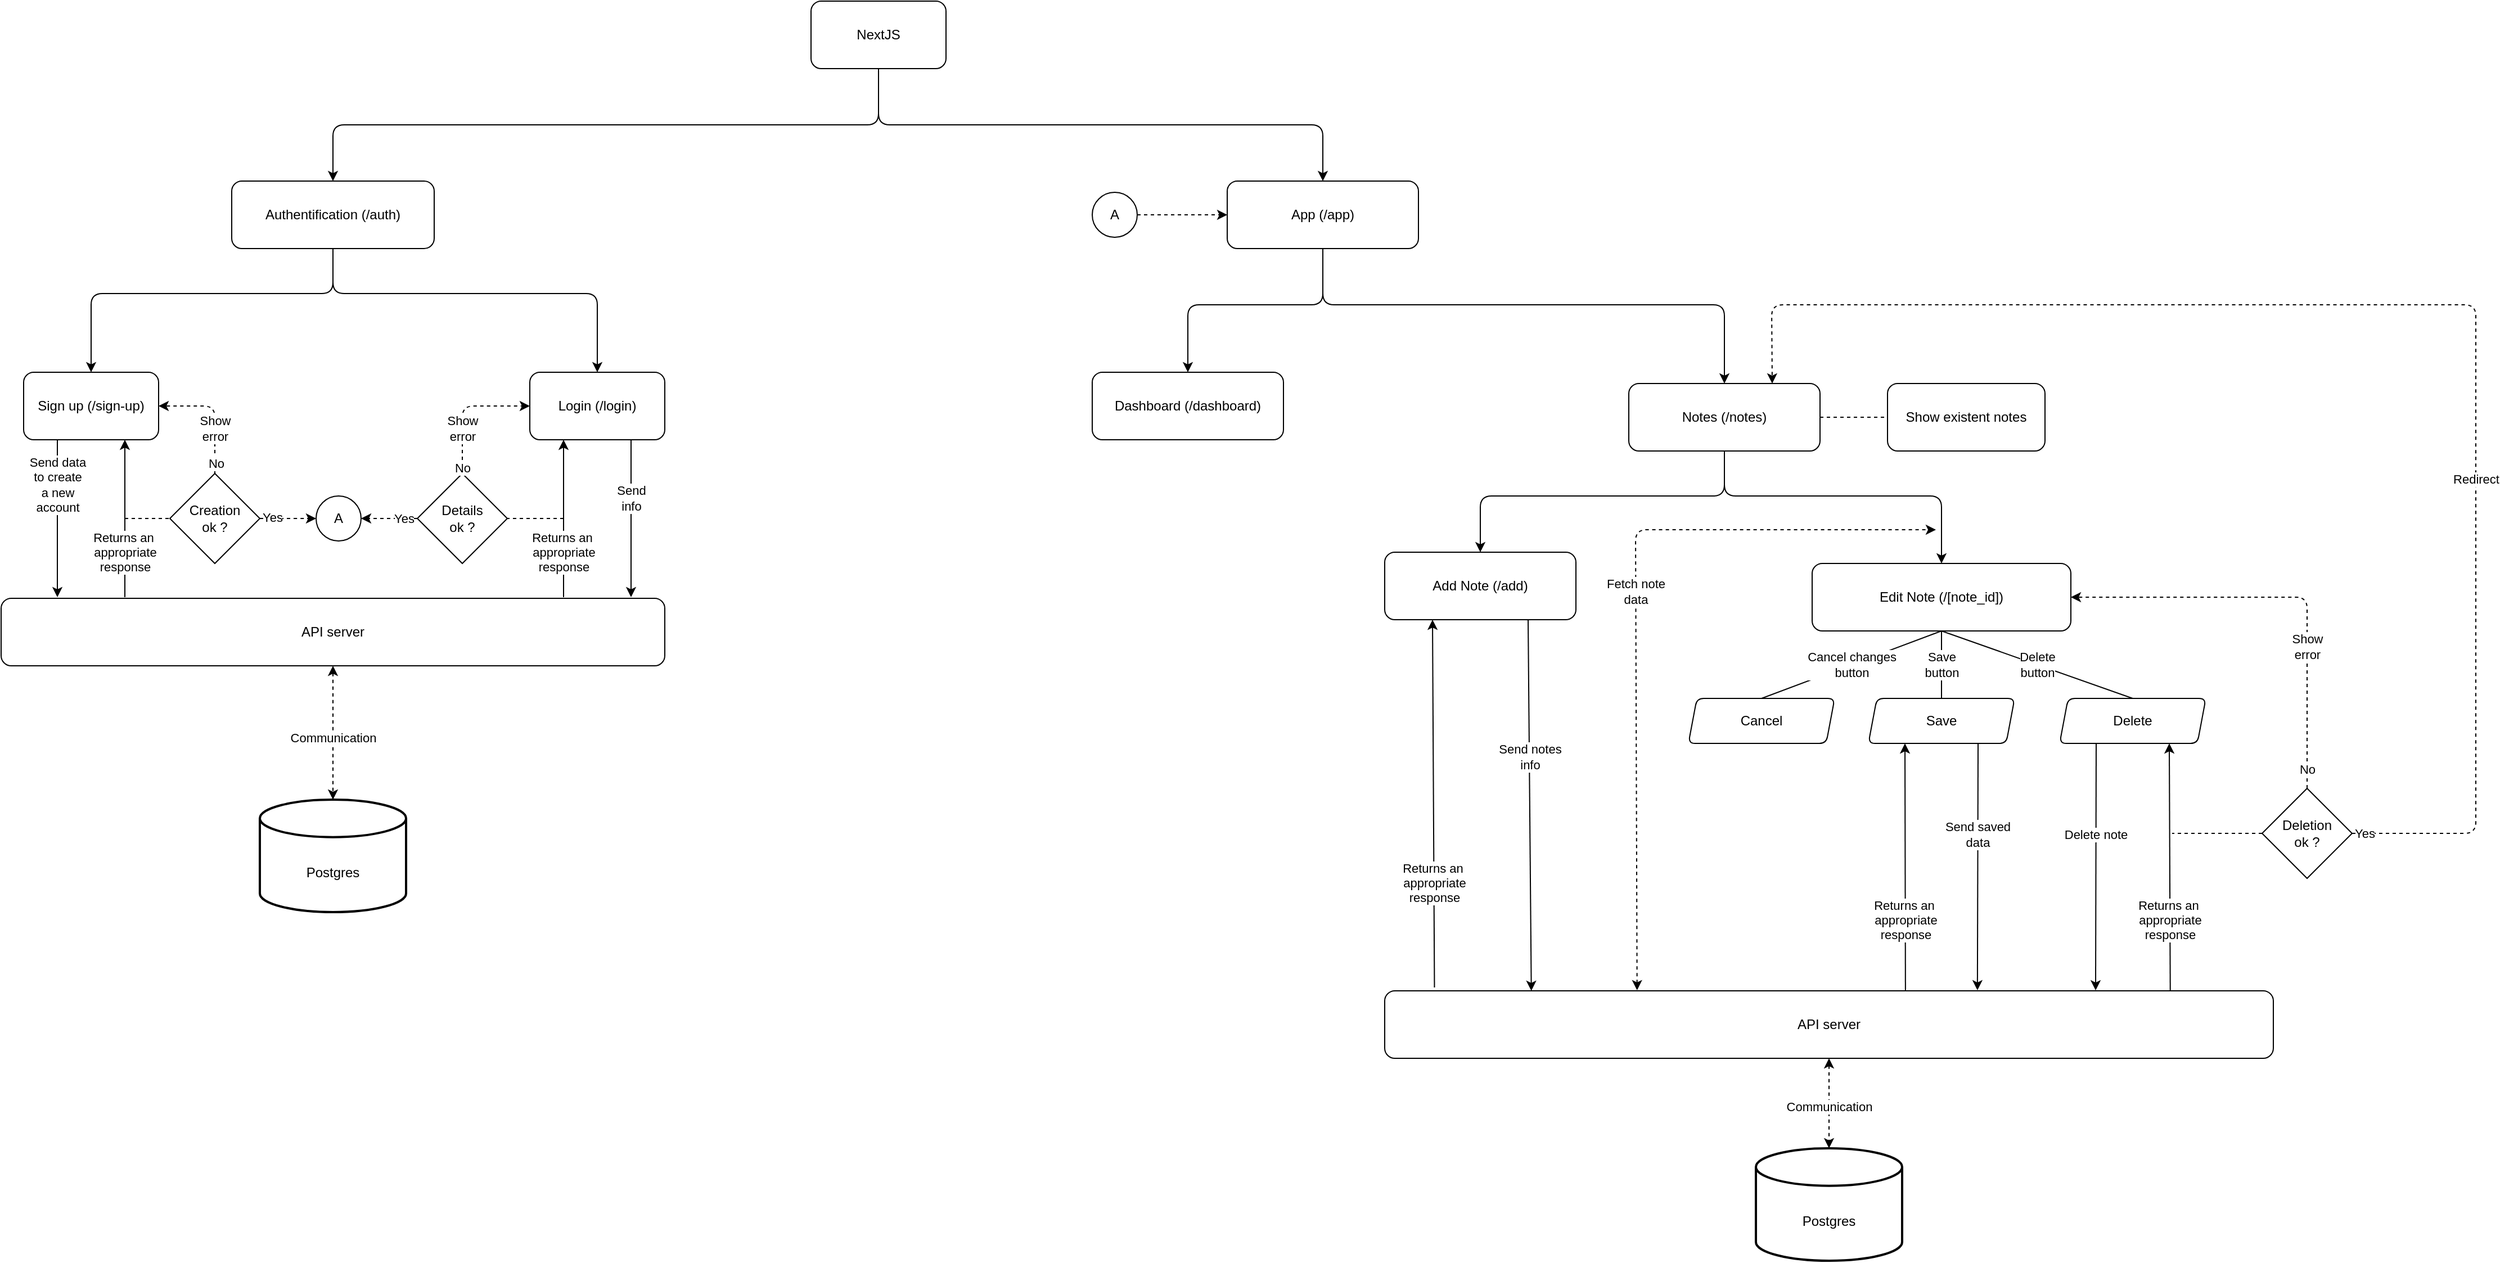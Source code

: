 <mxfile>
    <diagram id="CcwW-bjM7ERYOia1DYnk" name="Page-1">
        <mxGraphModel dx="2637" dy="1220" grid="1" gridSize="10" guides="1" tooltips="1" connect="1" arrows="1" fold="1" page="1" pageScale="1" pageWidth="850" pageHeight="1100" math="0" shadow="0">
            <root>
                <mxCell id="0"/>
                <mxCell id="1" parent="0"/>
                <mxCell id="15" style="edgeStyle=none;html=1;exitX=0.5;exitY=1;exitDx=0;exitDy=0;entryX=0.5;entryY=0;entryDx=0;entryDy=0;endArrow=classic;endFill=1;" parent="1" source="3" target="5" edge="1">
                    <mxGeometry relative="1" as="geometry">
                        <Array as="points">
                            <mxPoint x="305" y="320"/>
                            <mxPoint x="540" y="320"/>
                        </Array>
                    </mxGeometry>
                </mxCell>
                <mxCell id="3" value="Authentification (/auth)" style="rounded=1;whiteSpace=wrap;html=1;" parent="1" vertex="1">
                    <mxGeometry x="215" y="220" width="180" height="60" as="geometry"/>
                </mxCell>
                <mxCell id="4" value="Sign up (/sign-up)" style="rounded=1;whiteSpace=wrap;html=1;" parent="1" vertex="1">
                    <mxGeometry x="30" y="390" width="120" height="60" as="geometry"/>
                </mxCell>
                <mxCell id="5" value="Login (/login)" style="rounded=1;whiteSpace=wrap;html=1;" parent="1" vertex="1">
                    <mxGeometry x="480" y="390" width="120" height="60" as="geometry"/>
                </mxCell>
                <mxCell id="6" value="" style="endArrow=classic;html=1;exitX=0.5;exitY=1;exitDx=0;exitDy=0;entryX=0.5;entryY=0;entryDx=0;entryDy=0;endFill=1;" parent="1" source="3" target="4" edge="1">
                    <mxGeometry width="50" height="50" relative="1" as="geometry">
                        <mxPoint x="400" y="490" as="sourcePoint"/>
                        <mxPoint x="450" y="440" as="targetPoint"/>
                        <Array as="points">
                            <mxPoint x="305" y="320"/>
                            <mxPoint x="90" y="320"/>
                        </Array>
                    </mxGeometry>
                </mxCell>
                <mxCell id="7" value="API server" style="rounded=1;whiteSpace=wrap;html=1;" parent="1" vertex="1">
                    <mxGeometry x="10" y="591" width="590" height="60" as="geometry"/>
                </mxCell>
                <mxCell id="8" value="Send data&lt;br&gt;to create&lt;br&gt;a new&lt;br&gt;account" style="endArrow=classic;html=1;exitX=0.25;exitY=1;exitDx=0;exitDy=0;" parent="1" source="4" edge="1">
                    <mxGeometry x="-0.429" width="50" height="50" relative="1" as="geometry">
                        <mxPoint x="70" y="720" as="sourcePoint"/>
                        <mxPoint x="60" y="590" as="targetPoint"/>
                        <mxPoint as="offset"/>
                    </mxGeometry>
                </mxCell>
                <mxCell id="9" value="Returns an&amp;nbsp;&lt;br&gt;appropriate&lt;br&gt;response" style="endArrow=classic;html=1;entryX=0.75;entryY=1;entryDx=0;entryDy=0;" parent="1" target="4" edge="1">
                    <mxGeometry x="-0.429" width="50" height="50" relative="1" as="geometry">
                        <mxPoint x="120" y="590" as="sourcePoint"/>
                        <mxPoint x="460" y="610" as="targetPoint"/>
                        <mxPoint as="offset"/>
                    </mxGeometry>
                </mxCell>
                <mxCell id="13" value="Send&lt;br&gt;info" style="endArrow=classic;html=1;exitX=0.75;exitY=1;exitDx=0;exitDy=0;" parent="1" source="5" edge="1">
                    <mxGeometry x="-0.259" width="50" height="50" relative="1" as="geometry">
                        <mxPoint x="600" y="560" as="sourcePoint"/>
                        <mxPoint x="570" y="590" as="targetPoint"/>
                        <mxPoint as="offset"/>
                    </mxGeometry>
                </mxCell>
                <mxCell id="14" value="Communication" style="endArrow=classic;html=1;exitX=0.5;exitY=1;exitDx=0;exitDy=0;entryX=0.5;entryY=0;entryDx=0;entryDy=0;entryPerimeter=0;startArrow=classic;startFill=1;dashed=1;" parent="1" source="7" target="33" edge="1">
                    <mxGeometry x="0.073" width="50" height="50" relative="1" as="geometry">
                        <mxPoint x="552" y="654" as="sourcePoint"/>
                        <mxPoint x="400" y="761" as="targetPoint"/>
                        <Array as="points"/>
                        <mxPoint as="offset"/>
                    </mxGeometry>
                </mxCell>
                <mxCell id="17" value="Returns an&amp;nbsp;&lt;br&gt;appropriate&lt;br&gt;response" style="endArrow=classic;html=1;entryX=0.25;entryY=1;entryDx=0;entryDy=0;" parent="1" target="5" edge="1">
                    <mxGeometry x="-0.429" width="50" height="50" relative="1" as="geometry">
                        <mxPoint x="510" y="590" as="sourcePoint"/>
                        <mxPoint x="540" y="510" as="targetPoint"/>
                        <mxPoint as="offset"/>
                    </mxGeometry>
                </mxCell>
                <mxCell id="18" value="Details&lt;br&gt;ok ?" style="rhombus;whiteSpace=wrap;html=1;" parent="1" vertex="1">
                    <mxGeometry x="380" y="480" width="80" height="80" as="geometry"/>
                </mxCell>
                <mxCell id="19" value="" style="endArrow=none;dashed=1;html=1;entryX=1;entryY=0.5;entryDx=0;entryDy=0;" parent="1" target="18" edge="1">
                    <mxGeometry width="50" height="50" relative="1" as="geometry">
                        <mxPoint x="510" y="520" as="sourcePoint"/>
                        <mxPoint x="730" y="490" as="targetPoint"/>
                    </mxGeometry>
                </mxCell>
                <mxCell id="20" value="Show&lt;br&gt;error" style="endArrow=classic;html=1;exitX=0.5;exitY=0;exitDx=0;exitDy=0;entryX=0;entryY=0.5;entryDx=0;entryDy=0;dashed=1;" parent="1" source="18" target="5" edge="1">
                    <mxGeometry x="-0.333" width="50" height="50" relative="1" as="geometry">
                        <mxPoint x="720" y="380" as="sourcePoint"/>
                        <mxPoint x="570" y="390" as="targetPoint"/>
                        <Array as="points">
                            <mxPoint x="420" y="420"/>
                        </Array>
                        <mxPoint as="offset"/>
                    </mxGeometry>
                </mxCell>
                <mxCell id="24" value="No" style="edgeLabel;html=1;align=center;verticalAlign=middle;resizable=0;points=[];" parent="20" vertex="1" connectable="0">
                    <mxGeometry x="-0.907" relative="1" as="geometry">
                        <mxPoint as="offset"/>
                    </mxGeometry>
                </mxCell>
                <mxCell id="25" value="Dashboard (/dashboard)" style="rounded=1;whiteSpace=wrap;html=1;" parent="1" vertex="1">
                    <mxGeometry x="980" y="390" width="170" height="60" as="geometry"/>
                </mxCell>
                <mxCell id="28" value="App (/app)" style="rounded=1;whiteSpace=wrap;html=1;" parent="1" vertex="1">
                    <mxGeometry x="1100" y="220" width="170" height="60" as="geometry"/>
                </mxCell>
                <mxCell id="30" value="NextJS" style="rounded=1;whiteSpace=wrap;html=1;" parent="1" vertex="1">
                    <mxGeometry x="730" y="60" width="120" height="60" as="geometry"/>
                </mxCell>
                <mxCell id="31" value="" style="endArrow=none;html=1;exitX=0.5;exitY=0;exitDx=0;exitDy=0;entryX=0.5;entryY=1;entryDx=0;entryDy=0;endFill=0;startArrow=classic;startFill=1;" parent="1" source="3" target="30" edge="1">
                    <mxGeometry width="50" height="50" relative="1" as="geometry">
                        <mxPoint x="830" y="240" as="sourcePoint"/>
                        <mxPoint x="880" y="190" as="targetPoint"/>
                        <Array as="points">
                            <mxPoint x="305" y="170"/>
                            <mxPoint x="790" y="170"/>
                        </Array>
                    </mxGeometry>
                </mxCell>
                <mxCell id="32" value="" style="endArrow=classic;html=1;exitX=0.5;exitY=1;exitDx=0;exitDy=0;entryX=0.5;entryY=0;entryDx=0;entryDy=0;endFill=1;" parent="1" source="30" target="28" edge="1">
                    <mxGeometry width="50" height="50" relative="1" as="geometry">
                        <mxPoint x="950" y="240" as="sourcePoint"/>
                        <mxPoint x="1000" y="190" as="targetPoint"/>
                        <Array as="points">
                            <mxPoint x="790" y="170"/>
                            <mxPoint x="1185" y="170"/>
                        </Array>
                    </mxGeometry>
                </mxCell>
                <mxCell id="33" value="&lt;br&gt;&lt;br&gt;Postgres" style="strokeWidth=2;html=1;shape=mxgraph.flowchart.database;whiteSpace=wrap;" parent="1" vertex="1">
                    <mxGeometry x="240" y="770" width="130" height="100" as="geometry"/>
                </mxCell>
                <mxCell id="34" value="Creation&lt;br&gt;ok ?" style="rhombus;whiteSpace=wrap;html=1;" parent="1" vertex="1">
                    <mxGeometry x="160" y="480" width="80" height="80" as="geometry"/>
                </mxCell>
                <mxCell id="35" value="" style="endArrow=none;dashed=1;html=1;entryX=0;entryY=0.5;entryDx=0;entryDy=0;" parent="1" target="34" edge="1">
                    <mxGeometry width="50" height="50" relative="1" as="geometry">
                        <mxPoint x="120" y="520" as="sourcePoint"/>
                        <mxPoint x="690.0" y="430" as="targetPoint"/>
                    </mxGeometry>
                </mxCell>
                <mxCell id="36" value="Show&lt;br&gt;error" style="endArrow=classic;html=1;entryX=1;entryY=0.5;entryDx=0;entryDy=0;dashed=1;exitX=0.5;exitY=0;exitDx=0;exitDy=0;" parent="1" source="34" target="4" edge="1">
                    <mxGeometry x="-0.273" width="50" height="50" relative="1" as="geometry">
                        <mxPoint x="320" y="480" as="sourcePoint"/>
                        <mxPoint x="239" y="420" as="targetPoint"/>
                        <Array as="points">
                            <mxPoint x="200" y="450"/>
                            <mxPoint x="200" y="420"/>
                        </Array>
                        <mxPoint as="offset"/>
                    </mxGeometry>
                </mxCell>
                <mxCell id="37" value="No" style="edgeLabel;html=1;align=center;verticalAlign=middle;resizable=0;points=[];" parent="36" vertex="1" connectable="0">
                    <mxGeometry x="-0.907" relative="1" as="geometry">
                        <mxPoint x="1" y="-4" as="offset"/>
                    </mxGeometry>
                </mxCell>
                <mxCell id="38" value="" style="endArrow=classic;html=1;exitX=0.5;exitY=1;exitDx=0;exitDy=0;entryX=0.5;entryY=0;entryDx=0;entryDy=0;endFill=1;" edge="1" parent="1" source="28" target="25">
                    <mxGeometry width="50" height="50" relative="1" as="geometry">
                        <mxPoint x="800" y="130" as="sourcePoint"/>
                        <mxPoint x="1195" y="230" as="targetPoint"/>
                        <Array as="points">
                            <mxPoint x="1185" y="330"/>
                            <mxPoint x="1065" y="330"/>
                        </Array>
                    </mxGeometry>
                </mxCell>
                <mxCell id="39" value="Notes (/notes)" style="rounded=1;whiteSpace=wrap;html=1;" vertex="1" parent="1">
                    <mxGeometry x="1457" y="400" width="170" height="60" as="geometry"/>
                </mxCell>
                <mxCell id="40" value="" style="endArrow=classic;html=1;exitX=0.5;exitY=1;exitDx=0;exitDy=0;entryX=0.5;entryY=0;entryDx=0;entryDy=0;endFill=1;" edge="1" parent="1" source="28" target="39">
                    <mxGeometry width="50" height="50" relative="1" as="geometry">
                        <mxPoint x="1195" y="290" as="sourcePoint"/>
                        <mxPoint x="1075" y="400" as="targetPoint"/>
                        <Array as="points">
                            <mxPoint x="1185" y="330"/>
                            <mxPoint x="1325" y="330"/>
                            <mxPoint x="1542" y="330"/>
                        </Array>
                    </mxGeometry>
                </mxCell>
                <mxCell id="41" value="A" style="ellipse;whiteSpace=wrap;html=1;aspect=fixed;" vertex="1" parent="1">
                    <mxGeometry x="290" y="500" width="40" height="40" as="geometry"/>
                </mxCell>
                <mxCell id="42" value="" style="endArrow=classic;html=1;entryX=0;entryY=0.5;entryDx=0;entryDy=0;dashed=1;exitX=1;exitY=0.5;exitDx=0;exitDy=0;" edge="1" parent="1" source="34" target="41">
                    <mxGeometry x="-0.455" width="50" height="50" relative="1" as="geometry">
                        <mxPoint x="210" y="490" as="sourcePoint"/>
                        <mxPoint x="160" y="430" as="targetPoint"/>
                        <Array as="points">
                            <mxPoint x="280" y="520"/>
                        </Array>
                        <mxPoint y="1" as="offset"/>
                    </mxGeometry>
                </mxCell>
                <mxCell id="43" value="Yes" style="edgeLabel;html=1;align=center;verticalAlign=middle;resizable=0;points=[];" vertex="1" connectable="0" parent="42">
                    <mxGeometry x="-0.907" relative="1" as="geometry">
                        <mxPoint x="8" y="-1" as="offset"/>
                    </mxGeometry>
                </mxCell>
                <mxCell id="47" value="" style="endArrow=classic;html=1;entryX=1;entryY=0.5;entryDx=0;entryDy=0;dashed=1;exitX=0;exitY=0.5;exitDx=0;exitDy=0;" edge="1" parent="1" source="18" target="41">
                    <mxGeometry x="-0.455" width="50" height="50" relative="1" as="geometry">
                        <mxPoint x="250" y="530.0" as="sourcePoint"/>
                        <mxPoint x="300" y="530.0" as="targetPoint"/>
                        <Array as="points"/>
                        <mxPoint y="1" as="offset"/>
                    </mxGeometry>
                </mxCell>
                <mxCell id="48" value="Yes" style="edgeLabel;html=1;align=center;verticalAlign=middle;resizable=0;points=[];" vertex="1" connectable="0" parent="47">
                    <mxGeometry x="-0.907" relative="1" as="geometry">
                        <mxPoint x="-10" as="offset"/>
                    </mxGeometry>
                </mxCell>
                <mxCell id="49" value="A" style="ellipse;whiteSpace=wrap;html=1;aspect=fixed;" vertex="1" parent="1">
                    <mxGeometry x="980" y="230" width="40" height="40" as="geometry"/>
                </mxCell>
                <mxCell id="50" value="" style="endArrow=classic;html=1;entryX=0;entryY=0.5;entryDx=0;entryDy=0;dashed=1;exitX=1;exitY=0.5;exitDx=0;exitDy=0;" edge="1" parent="1" source="49" target="28">
                    <mxGeometry x="-0.455" width="50" height="50" relative="1" as="geometry">
                        <mxPoint x="390" y="530" as="sourcePoint"/>
                        <mxPoint x="340" y="530" as="targetPoint"/>
                        <Array as="points"/>
                        <mxPoint y="1" as="offset"/>
                    </mxGeometry>
                </mxCell>
                <mxCell id="52" value="Show existent notes" style="rounded=1;whiteSpace=wrap;html=1;" vertex="1" parent="1">
                    <mxGeometry x="1687" y="400" width="140" height="60" as="geometry"/>
                </mxCell>
                <mxCell id="56" value="" style="endArrow=none;dashed=1;html=1;entryX=0;entryY=0.5;entryDx=0;entryDy=0;exitX=1;exitY=0.5;exitDx=0;exitDy=0;" edge="1" parent="1" source="39" target="52">
                    <mxGeometry width="50" height="50" relative="1" as="geometry">
                        <mxPoint x="1427" y="570" as="sourcePoint"/>
                        <mxPoint x="1377" y="570" as="targetPoint"/>
                    </mxGeometry>
                </mxCell>
                <mxCell id="57" value="Add Note (/add)" style="rounded=1;whiteSpace=wrap;html=1;" vertex="1" parent="1">
                    <mxGeometry x="1240" y="550" width="170" height="60" as="geometry"/>
                </mxCell>
                <mxCell id="58" value="" style="endArrow=classic;html=1;exitX=0.5;exitY=1;exitDx=0;exitDy=0;entryX=0.5;entryY=0;entryDx=0;entryDy=0;endFill=1;" edge="1" parent="1" source="39" target="57">
                    <mxGeometry width="50" height="50" relative="1" as="geometry">
                        <mxPoint x="1195" y="290" as="sourcePoint"/>
                        <mxPoint x="1335" y="400" as="targetPoint"/>
                        <Array as="points">
                            <mxPoint x="1542" y="500"/>
                            <mxPoint x="1325" y="500"/>
                            <mxPoint x="1325" y="520"/>
                        </Array>
                    </mxGeometry>
                </mxCell>
                <mxCell id="59" value="API server" style="rounded=1;whiteSpace=wrap;html=1;" vertex="1" parent="1">
                    <mxGeometry x="1240" y="940" width="790" height="60" as="geometry"/>
                </mxCell>
                <mxCell id="60" value="Send notes&lt;br&gt;info" style="endArrow=classic;html=1;exitX=0.75;exitY=1;exitDx=0;exitDy=0;entryX=0.165;entryY=0;entryDx=0;entryDy=0;entryPerimeter=0;" edge="1" parent="1" source="57" target="59">
                    <mxGeometry x="-0.259" width="50" height="50" relative="1" as="geometry">
                        <mxPoint x="1570" y="600" as="sourcePoint"/>
                        <mxPoint x="1368" y="720" as="targetPoint"/>
                        <mxPoint as="offset"/>
                    </mxGeometry>
                </mxCell>
                <mxCell id="61" value="Communication" style="endArrow=classic;html=1;exitX=0.5;exitY=1;exitDx=0;exitDy=0;entryX=0.5;entryY=0;entryDx=0;entryDy=0;entryPerimeter=0;startArrow=classic;startFill=1;dashed=1;" edge="1" parent="1" source="59" target="63">
                    <mxGeometry x="0.073" width="50" height="50" relative="1" as="geometry">
                        <mxPoint x="1552" y="924" as="sourcePoint"/>
                        <mxPoint x="1400" y="1031" as="targetPoint"/>
                        <Array as="points"/>
                        <mxPoint as="offset"/>
                    </mxGeometry>
                </mxCell>
                <mxCell id="62" value="Returns an&amp;nbsp;&lt;br&gt;appropriate&lt;br&gt;response" style="endArrow=classic;html=1;entryX=0.25;entryY=1;entryDx=0;entryDy=0;exitX=0.056;exitY=-0.05;exitDx=0;exitDy=0;exitPerimeter=0;" edge="1" parent="1" source="59" target="57">
                    <mxGeometry x="-0.429" width="50" height="50" relative="1" as="geometry">
                        <mxPoint x="1510" y="740" as="sourcePoint"/>
                        <mxPoint x="1510" y="600" as="targetPoint"/>
                        <mxPoint as="offset"/>
                    </mxGeometry>
                </mxCell>
                <mxCell id="63" value="&lt;br&gt;&lt;br&gt;Postgres" style="strokeWidth=2;html=1;shape=mxgraph.flowchart.database;whiteSpace=wrap;" vertex="1" parent="1">
                    <mxGeometry x="1570" y="1080" width="130" height="100" as="geometry"/>
                </mxCell>
                <mxCell id="65" value="Edit Note (/[note_id])" style="rounded=1;whiteSpace=wrap;html=1;" vertex="1" parent="1">
                    <mxGeometry x="1620" y="560" width="230" height="60" as="geometry"/>
                </mxCell>
                <mxCell id="66" value="" style="endArrow=classic;html=1;exitX=0.5;exitY=1;exitDx=0;exitDy=0;entryX=0.5;entryY=0;entryDx=0;entryDy=0;endFill=1;" edge="1" parent="1" source="39" target="65">
                    <mxGeometry width="50" height="50" relative="1" as="geometry">
                        <mxPoint x="1485" y="470" as="sourcePoint"/>
                        <mxPoint x="1335" y="560" as="targetPoint"/>
                        <Array as="points">
                            <mxPoint x="1542" y="500"/>
                            <mxPoint x="1735" y="500"/>
                        </Array>
                    </mxGeometry>
                </mxCell>
                <mxCell id="68" value="Fetch note&lt;br&gt;data" style="endArrow=classic;dashed=1;html=1;exitX=0.284;exitY=-0.009;exitDx=0;exitDy=0;exitPerimeter=0;startArrow=classic;startFill=1;endFill=1;" edge="1" parent="1" source="59">
                    <mxGeometry x="0.048" width="50" height="50" relative="1" as="geometry">
                        <mxPoint x="1530" y="590" as="sourcePoint"/>
                        <mxPoint x="1730" y="530" as="targetPoint"/>
                        <Array as="points">
                            <mxPoint x="1463" y="530"/>
                        </Array>
                        <mxPoint as="offset"/>
                    </mxGeometry>
                </mxCell>
                <mxCell id="69" value="Send saved&lt;br&gt;data" style="endArrow=classic;html=1;entryX=0.667;entryY=-0.008;entryDx=0;entryDy=0;entryPerimeter=0;exitX=0.75;exitY=1;exitDx=0;exitDy=0;" edge="1" parent="1" source="71" target="59">
                    <mxGeometry x="-0.259" width="50" height="50" relative="1" as="geometry">
                        <mxPoint x="1870" y="780" as="sourcePoint"/>
                        <mxPoint x="1779.92" y="810" as="targetPoint"/>
                        <mxPoint as="offset"/>
                    </mxGeometry>
                </mxCell>
                <mxCell id="70" value="Returns an&amp;nbsp;&lt;br&gt;appropriate&lt;br&gt;response" style="endArrow=classic;html=1;exitX=0.586;exitY=-0.007;exitDx=0;exitDy=0;exitPerimeter=0;entryX=0.25;entryY=1;entryDx=0;entryDy=0;" edge="1" parent="1" source="59" target="71">
                    <mxGeometry x="-0.429" width="50" height="50" relative="1" as="geometry">
                        <mxPoint x="1712.21" y="810" as="sourcePoint"/>
                        <mxPoint x="1770" y="770" as="targetPoint"/>
                        <mxPoint as="offset"/>
                    </mxGeometry>
                </mxCell>
                <mxCell id="71" value="Save" style="shape=parallelogram;html=1;strokeWidth=1;perimeter=parallelogramPerimeter;whiteSpace=wrap;rounded=1;arcSize=12;size=0.058;" vertex="1" parent="1">
                    <mxGeometry x="1670" y="680" width="130" height="40" as="geometry"/>
                </mxCell>
                <mxCell id="72" value="Save&lt;br&gt;button" style="endArrow=none;html=1;entryX=0.5;entryY=1;entryDx=0;entryDy=0;exitX=0.5;exitY=0;exitDx=0;exitDy=0;" edge="1" parent="1" source="71" target="65">
                    <mxGeometry width="50" height="50" relative="1" as="geometry">
                        <mxPoint x="1850" y="690" as="sourcePoint"/>
                        <mxPoint x="1835" y="610" as="targetPoint"/>
                    </mxGeometry>
                </mxCell>
                <mxCell id="73" value="Delete note" style="endArrow=classic;html=1;entryX=0.8;entryY=-0.007;entryDx=0;entryDy=0;entryPerimeter=0;exitX=0.25;exitY=1;exitDx=0;exitDy=0;" edge="1" parent="1" source="75" target="59">
                    <mxGeometry x="-0.259" width="50" height="50" relative="1" as="geometry">
                        <mxPoint x="2000" y="760" as="sourcePoint"/>
                        <mxPoint x="1909.92" y="790" as="targetPoint"/>
                        <mxPoint as="offset"/>
                    </mxGeometry>
                </mxCell>
                <mxCell id="74" value="Returns an&amp;nbsp;&lt;br&gt;appropriate&lt;br&gt;response" style="endArrow=classic;html=1;exitX=0.884;exitY=-0.009;exitDx=0;exitDy=0;exitPerimeter=0;entryX=0.75;entryY=1;entryDx=0;entryDy=0;" edge="1" parent="1" target="75" source="59">
                    <mxGeometry x="-0.429" width="50" height="50" relative="1" as="geometry">
                        <mxPoint x="1842.21" y="790" as="sourcePoint"/>
                        <mxPoint x="2000" y="790" as="targetPoint"/>
                        <mxPoint as="offset"/>
                    </mxGeometry>
                </mxCell>
                <mxCell id="75" value="Delete" style="shape=parallelogram;html=1;strokeWidth=1;perimeter=parallelogramPerimeter;whiteSpace=wrap;rounded=1;arcSize=12;size=0.058;" vertex="1" parent="1">
                    <mxGeometry x="1840" y="680" width="130" height="40" as="geometry"/>
                </mxCell>
                <mxCell id="76" value="Delete&lt;br&gt;button" style="endArrow=none;html=1;entryX=0.5;entryY=1;entryDx=0;entryDy=0;exitX=0.5;exitY=0;exitDx=0;exitDy=0;" edge="1" parent="1" source="75" target="65">
                    <mxGeometry width="50" height="50" relative="1" as="geometry">
                        <mxPoint x="1980" y="670" as="sourcePoint"/>
                        <mxPoint x="1965" y="590" as="targetPoint"/>
                    </mxGeometry>
                </mxCell>
                <mxCell id="77" value="Cancel" style="shape=parallelogram;html=1;strokeWidth=1;perimeter=parallelogramPerimeter;whiteSpace=wrap;rounded=1;arcSize=12;size=0.058;" vertex="1" parent="1">
                    <mxGeometry x="1510" y="680" width="130" height="40" as="geometry"/>
                </mxCell>
                <mxCell id="78" value="Cancel changes&lt;br&gt;button" style="endArrow=none;html=1;entryX=0.5;entryY=1;entryDx=0;entryDy=0;exitX=0.5;exitY=0;exitDx=0;exitDy=0;" edge="1" parent="1" source="77" target="65">
                    <mxGeometry width="50" height="50" relative="1" as="geometry">
                        <mxPoint x="1670" y="731" as="sourcePoint"/>
                        <mxPoint x="1655" y="651" as="targetPoint"/>
                    </mxGeometry>
                </mxCell>
                <mxCell id="79" value="Deletion&lt;br&gt;ok ?" style="strokeWidth=1;html=1;shape=mxgraph.flowchart.decision;whiteSpace=wrap;" vertex="1" parent="1">
                    <mxGeometry x="2020" y="760" width="80" height="80" as="geometry"/>
                </mxCell>
                <mxCell id="80" value="" style="endArrow=none;dashed=1;html=1;exitX=0;exitY=0.5;exitDx=0;exitDy=0;exitPerimeter=0;" edge="1" parent="1" source="79">
                    <mxGeometry width="50" height="50" relative="1" as="geometry">
                        <mxPoint x="1570" y="440" as="sourcePoint"/>
                        <mxPoint x="1940" y="800" as="targetPoint"/>
                    </mxGeometry>
                </mxCell>
                <mxCell id="85" value="Show&lt;br&gt;error" style="endArrow=classic;html=1;exitX=0.5;exitY=0;exitDx=0;exitDy=0;entryX=1;entryY=0.5;entryDx=0;entryDy=0;dashed=1;exitPerimeter=0;" edge="1" parent="1" source="79" target="65">
                    <mxGeometry x="-0.333" width="50" height="50" relative="1" as="geometry">
                        <mxPoint x="2090" y="700" as="sourcePoint"/>
                        <mxPoint x="2150" y="640" as="targetPoint"/>
                        <Array as="points">
                            <mxPoint x="2060" y="590"/>
                        </Array>
                        <mxPoint as="offset"/>
                    </mxGeometry>
                </mxCell>
                <mxCell id="86" value="No" style="edgeLabel;html=1;align=center;verticalAlign=middle;resizable=0;points=[];" vertex="1" connectable="0" parent="85">
                    <mxGeometry x="-0.907" relative="1" as="geometry">
                        <mxPoint as="offset"/>
                    </mxGeometry>
                </mxCell>
                <mxCell id="87" value="Redirect" style="endArrow=classic;html=1;exitX=1;exitY=0.5;exitDx=0;exitDy=0;entryX=0.75;entryY=0;entryDx=0;entryDy=0;dashed=1;exitPerimeter=0;" edge="1" parent="1" source="79" target="39">
                    <mxGeometry x="-0.333" width="50" height="50" relative="1" as="geometry">
                        <mxPoint x="2070" y="770" as="sourcePoint"/>
                        <mxPoint x="1860" y="600" as="targetPoint"/>
                        <Array as="points">
                            <mxPoint x="2210" y="800"/>
                            <mxPoint x="2210" y="330"/>
                            <mxPoint x="1584" y="330"/>
                        </Array>
                        <mxPoint as="offset"/>
                    </mxGeometry>
                </mxCell>
                <mxCell id="88" value="Yes" style="edgeLabel;html=1;align=center;verticalAlign=middle;resizable=0;points=[];" vertex="1" connectable="0" parent="87">
                    <mxGeometry x="-0.907" relative="1" as="geometry">
                        <mxPoint x="-49" as="offset"/>
                    </mxGeometry>
                </mxCell>
            </root>
        </mxGraphModel>
    </diagram>
</mxfile>